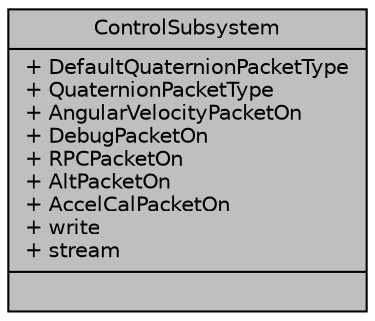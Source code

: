digraph "ControlSubsystem"
{
  edge [fontname="Helvetica",fontsize="10",labelfontname="Helvetica",labelfontsize="10"];
  node [fontname="Helvetica",fontsize="10",shape=record];
  Node1 [label="{ControlSubsystem\n|+ DefaultQuaternionPacketType\l+ QuaternionPacketType\l+ AngularVelocityPacketOn\l+ DebugPacketOn\l+ RPCPacketOn\l+ AltPacketOn\l+ AccelCalPacketOn\l+ write\l+ stream\l|}",height=0.2,width=0.4,color="black", fillcolor="grey75", style="filled", fontcolor="black"];
}
